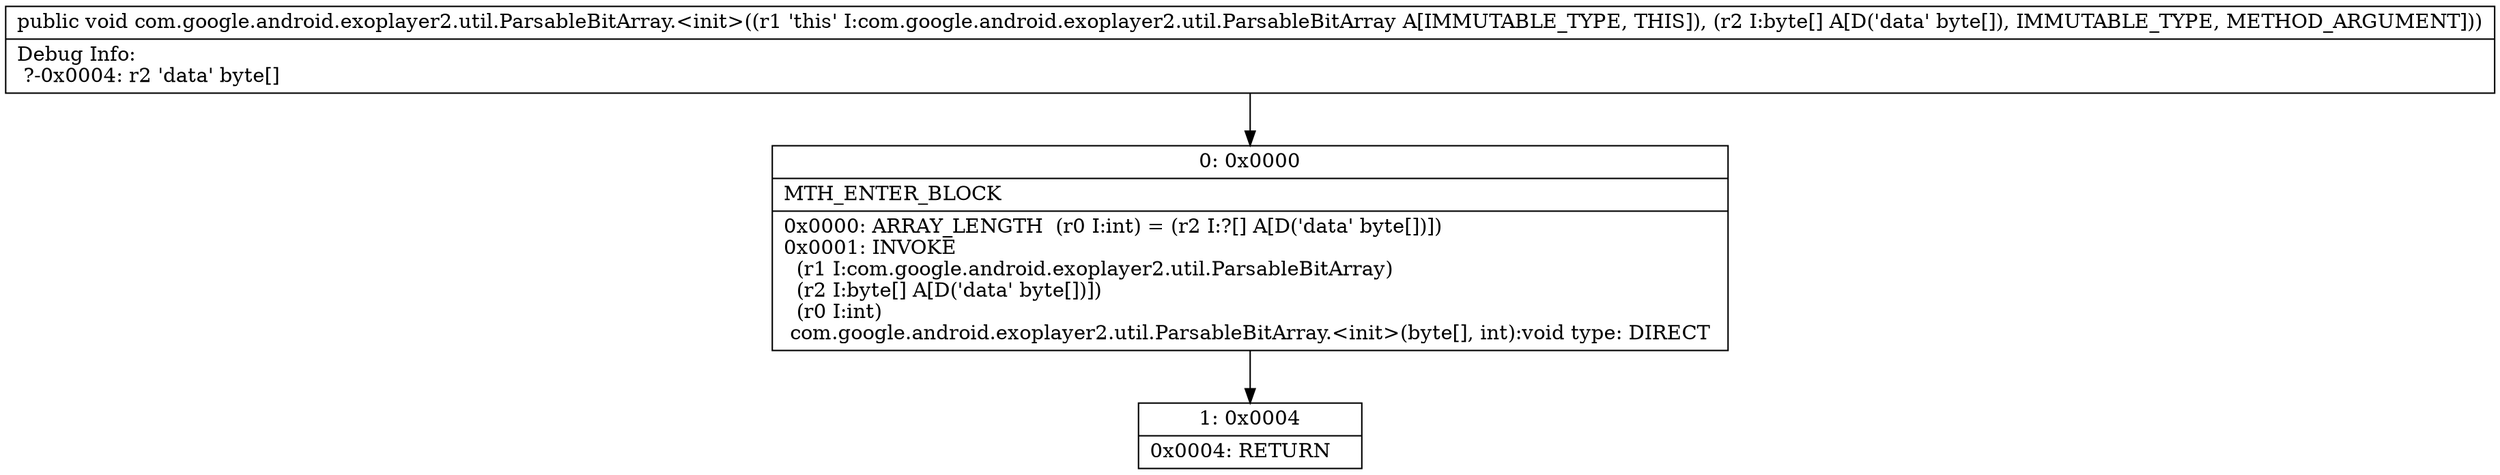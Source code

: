 digraph "CFG forcom.google.android.exoplayer2.util.ParsableBitArray.\<init\>([B)V" {
Node_0 [shape=record,label="{0\:\ 0x0000|MTH_ENTER_BLOCK\l|0x0000: ARRAY_LENGTH  (r0 I:int) = (r2 I:?[] A[D('data' byte[])]) \l0x0001: INVOKE  \l  (r1 I:com.google.android.exoplayer2.util.ParsableBitArray)\l  (r2 I:byte[] A[D('data' byte[])])\l  (r0 I:int)\l com.google.android.exoplayer2.util.ParsableBitArray.\<init\>(byte[], int):void type: DIRECT \l}"];
Node_1 [shape=record,label="{1\:\ 0x0004|0x0004: RETURN   \l}"];
MethodNode[shape=record,label="{public void com.google.android.exoplayer2.util.ParsableBitArray.\<init\>((r1 'this' I:com.google.android.exoplayer2.util.ParsableBitArray A[IMMUTABLE_TYPE, THIS]), (r2 I:byte[] A[D('data' byte[]), IMMUTABLE_TYPE, METHOD_ARGUMENT]))  | Debug Info:\l  ?\-0x0004: r2 'data' byte[]\l}"];
MethodNode -> Node_0;
Node_0 -> Node_1;
}

